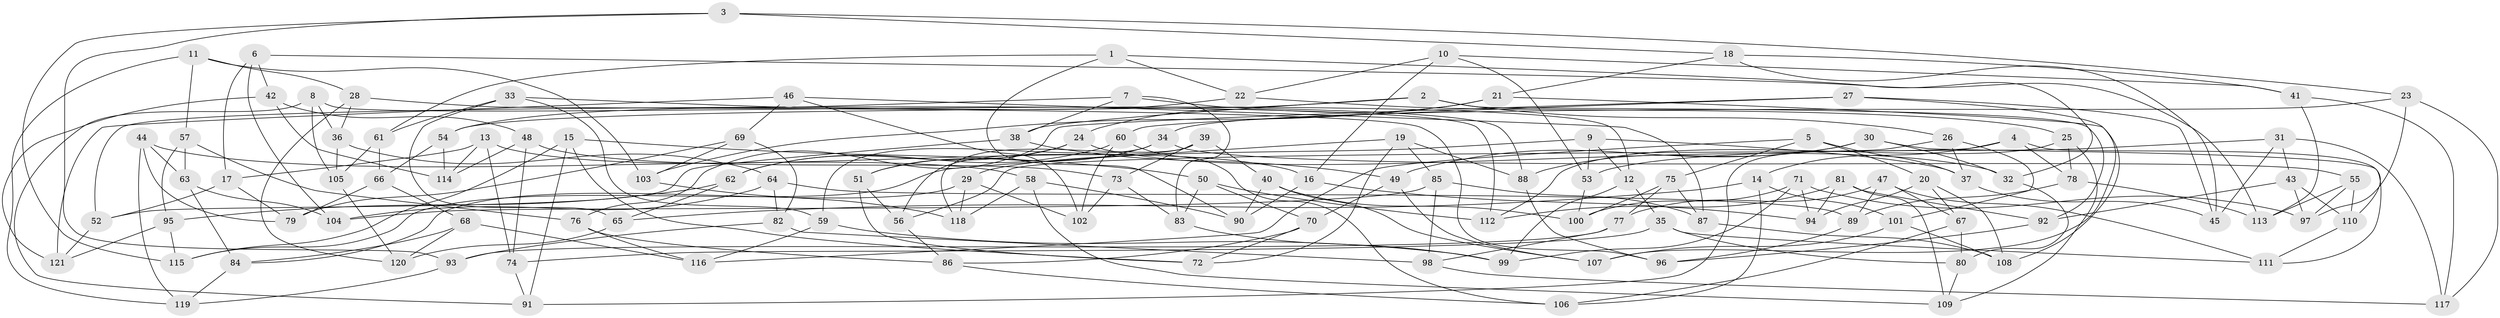 // coarse degree distribution, {6: 0.47540983606557374, 4: 0.21311475409836064, 5: 0.2459016393442623, 8: 0.04918032786885246, 9: 0.01639344262295082}
// Generated by graph-tools (version 1.1) at 2025/38/03/04/25 23:38:11]
// undirected, 121 vertices, 242 edges
graph export_dot {
  node [color=gray90,style=filled];
  1;
  2;
  3;
  4;
  5;
  6;
  7;
  8;
  9;
  10;
  11;
  12;
  13;
  14;
  15;
  16;
  17;
  18;
  19;
  20;
  21;
  22;
  23;
  24;
  25;
  26;
  27;
  28;
  29;
  30;
  31;
  32;
  33;
  34;
  35;
  36;
  37;
  38;
  39;
  40;
  41;
  42;
  43;
  44;
  45;
  46;
  47;
  48;
  49;
  50;
  51;
  52;
  53;
  54;
  55;
  56;
  57;
  58;
  59;
  60;
  61;
  62;
  63;
  64;
  65;
  66;
  67;
  68;
  69;
  70;
  71;
  72;
  73;
  74;
  75;
  76;
  77;
  78;
  79;
  80;
  81;
  82;
  83;
  84;
  85;
  86;
  87;
  88;
  89;
  90;
  91;
  92;
  93;
  94;
  95;
  96;
  97;
  98;
  99;
  100;
  101;
  102;
  103;
  104;
  105;
  106;
  107;
  108;
  109;
  110;
  111;
  112;
  113;
  114;
  115;
  116;
  117;
  118;
  119;
  120;
  121;
  1 -- 90;
  1 -- 61;
  1 -- 32;
  1 -- 22;
  2 -- 38;
  2 -- 92;
  2 -- 54;
  2 -- 26;
  3 -- 18;
  3 -- 23;
  3 -- 115;
  3 -- 93;
  4 -- 110;
  4 -- 14;
  4 -- 78;
  4 -- 56;
  5 -- 37;
  5 -- 116;
  5 -- 20;
  5 -- 75;
  6 -- 42;
  6 -- 17;
  6 -- 113;
  6 -- 104;
  7 -- 52;
  7 -- 38;
  7 -- 83;
  7 -- 88;
  8 -- 12;
  8 -- 91;
  8 -- 105;
  8 -- 36;
  9 -- 29;
  9 -- 53;
  9 -- 12;
  9 -- 37;
  10 -- 16;
  10 -- 22;
  10 -- 53;
  10 -- 41;
  11 -- 119;
  11 -- 28;
  11 -- 57;
  11 -- 103;
  12 -- 99;
  12 -- 35;
  13 -- 114;
  13 -- 16;
  13 -- 74;
  13 -- 17;
  14 -- 101;
  14 -- 65;
  14 -- 106;
  15 -- 72;
  15 -- 50;
  15 -- 115;
  15 -- 91;
  16 -- 90;
  16 -- 94;
  17 -- 79;
  17 -- 52;
  18 -- 45;
  18 -- 41;
  18 -- 21;
  19 -- 72;
  19 -- 115;
  19 -- 85;
  19 -- 88;
  20 -- 94;
  20 -- 108;
  20 -- 67;
  21 -- 24;
  21 -- 108;
  21 -- 103;
  22 -- 25;
  22 -- 54;
  23 -- 117;
  23 -- 34;
  23 -- 97;
  24 -- 32;
  24 -- 51;
  24 -- 62;
  25 -- 109;
  25 -- 112;
  25 -- 78;
  26 -- 37;
  26 -- 91;
  26 -- 101;
  27 -- 45;
  27 -- 107;
  27 -- 60;
  27 -- 76;
  28 -- 36;
  28 -- 96;
  28 -- 120;
  29 -- 84;
  29 -- 118;
  29 -- 102;
  30 -- 49;
  30 -- 32;
  30 -- 88;
  30 -- 111;
  31 -- 45;
  31 -- 117;
  31 -- 43;
  31 -- 53;
  32 -- 80;
  33 -- 59;
  33 -- 61;
  33 -- 112;
  33 -- 65;
  34 -- 55;
  34 -- 59;
  34 -- 51;
  35 -- 80;
  35 -- 74;
  35 -- 111;
  36 -- 64;
  36 -- 105;
  37 -- 45;
  38 -- 52;
  38 -- 49;
  39 -- 56;
  39 -- 73;
  39 -- 118;
  39 -- 40;
  40 -- 100;
  40 -- 90;
  40 -- 107;
  41 -- 117;
  41 -- 113;
  42 -- 48;
  42 -- 121;
  42 -- 114;
  43 -- 97;
  43 -- 110;
  43 -- 92;
  44 -- 79;
  44 -- 63;
  44 -- 58;
  44 -- 119;
  46 -- 121;
  46 -- 87;
  46 -- 102;
  46 -- 69;
  47 -- 67;
  47 -- 111;
  47 -- 89;
  47 -- 77;
  48 -- 114;
  48 -- 73;
  48 -- 74;
  49 -- 70;
  49 -- 107;
  50 -- 70;
  50 -- 83;
  50 -- 112;
  51 -- 72;
  51 -- 56;
  52 -- 121;
  53 -- 100;
  54 -- 114;
  54 -- 66;
  55 -- 97;
  55 -- 110;
  55 -- 113;
  56 -- 86;
  57 -- 76;
  57 -- 95;
  57 -- 63;
  58 -- 118;
  58 -- 109;
  58 -- 90;
  59 -- 116;
  59 -- 99;
  60 -- 106;
  60 -- 102;
  60 -- 62;
  61 -- 105;
  61 -- 66;
  62 -- 95;
  62 -- 65;
  63 -- 84;
  63 -- 104;
  64 -- 89;
  64 -- 82;
  64 -- 104;
  65 -- 120;
  66 -- 79;
  66 -- 68;
  67 -- 106;
  67 -- 80;
  68 -- 120;
  68 -- 84;
  68 -- 116;
  69 -- 103;
  69 -- 82;
  69 -- 79;
  70 -- 86;
  70 -- 72;
  71 -- 100;
  71 -- 97;
  71 -- 99;
  71 -- 94;
  73 -- 83;
  73 -- 102;
  74 -- 91;
  75 -- 100;
  75 -- 77;
  75 -- 87;
  76 -- 86;
  76 -- 116;
  77 -- 98;
  77 -- 93;
  78 -- 113;
  78 -- 89;
  80 -- 109;
  81 -- 94;
  81 -- 92;
  81 -- 109;
  81 -- 112;
  82 -- 93;
  82 -- 98;
  83 -- 99;
  84 -- 119;
  85 -- 87;
  85 -- 98;
  85 -- 104;
  86 -- 106;
  87 -- 108;
  88 -- 96;
  89 -- 96;
  92 -- 96;
  93 -- 119;
  95 -- 121;
  95 -- 115;
  98 -- 117;
  101 -- 108;
  101 -- 107;
  103 -- 118;
  105 -- 120;
  110 -- 111;
}
